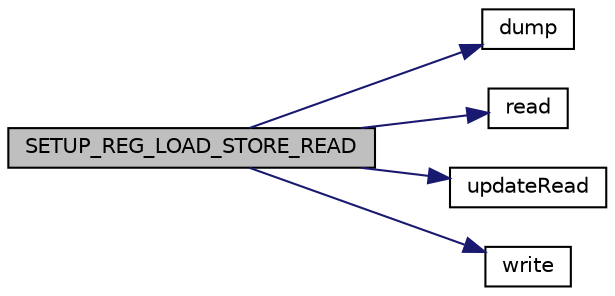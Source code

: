 digraph "SETUP_REG_LOAD_STORE_READ"
{
  edge [fontname="Helvetica",fontsize="10",labelfontname="Helvetica",labelfontsize="10"];
  node [fontname="Helvetica",fontsize="10",shape=record];
  rankdir="LR";
  Node78 [label="SETUP_REG_LOAD_STORE_READ",height=0.2,width=0.4,color="black", fillcolor="grey75", style="filled", fontcolor="black"];
  Node78 -> Node79 [color="midnightblue",fontsize="10",style="solid",fontname="Helvetica"];
  Node79 [label="dump",height=0.2,width=0.4,color="black", fillcolor="white", style="filled",URL="$d1/de4/general__registers_8h.html#a5ef79f79723cddd5234dc46d851bc381"];
  Node78 -> Node80 [color="midnightblue",fontsize="10",style="solid",fontname="Helvetica"];
  Node80 [label="read",height=0.2,width=0.4,color="black", fillcolor="white", style="filled",URL="$d1/de4/general__registers_8h.html#a91bc8a1532103722bfed05ee632e70aa"];
  Node78 -> Node81 [color="midnightblue",fontsize="10",style="solid",fontname="Helvetica"];
  Node81 [label="updateRead",height=0.2,width=0.4,color="black", fillcolor="white", style="filled",URL="$d1/de4/general__registers_8h.html#a075eb1a3d2ad9fc6b28a51bad49f3df1"];
  Node78 -> Node82 [color="midnightblue",fontsize="10",style="solid",fontname="Helvetica"];
  Node82 [label="write",height=0.2,width=0.4,color="black", fillcolor="white", style="filled",URL="$d1/de4/general__registers_8h.html#a1b0b8be141a47a8a7fcb470b2f68aabe"];
}
